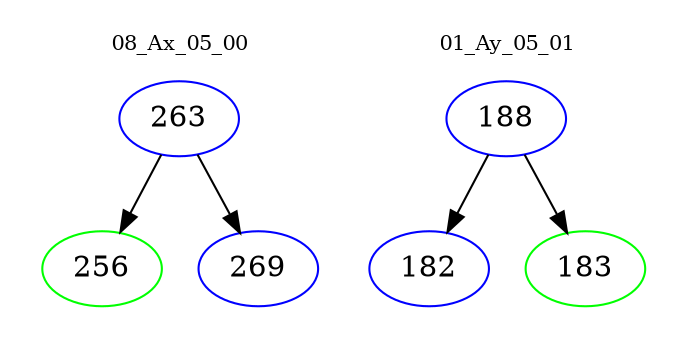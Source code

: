 digraph{
subgraph cluster_0 {
color = white
label = "08_Ax_05_00";
fontsize=10;
T0_263 [label="263", color="blue"]
T0_263 -> T0_256 [color="black"]
T0_256 [label="256", color="green"]
T0_263 -> T0_269 [color="black"]
T0_269 [label="269", color="blue"]
}
subgraph cluster_1 {
color = white
label = "01_Ay_05_01";
fontsize=10;
T1_188 [label="188", color="blue"]
T1_188 -> T1_182 [color="black"]
T1_182 [label="182", color="blue"]
T1_188 -> T1_183 [color="black"]
T1_183 [label="183", color="green"]
}
}
